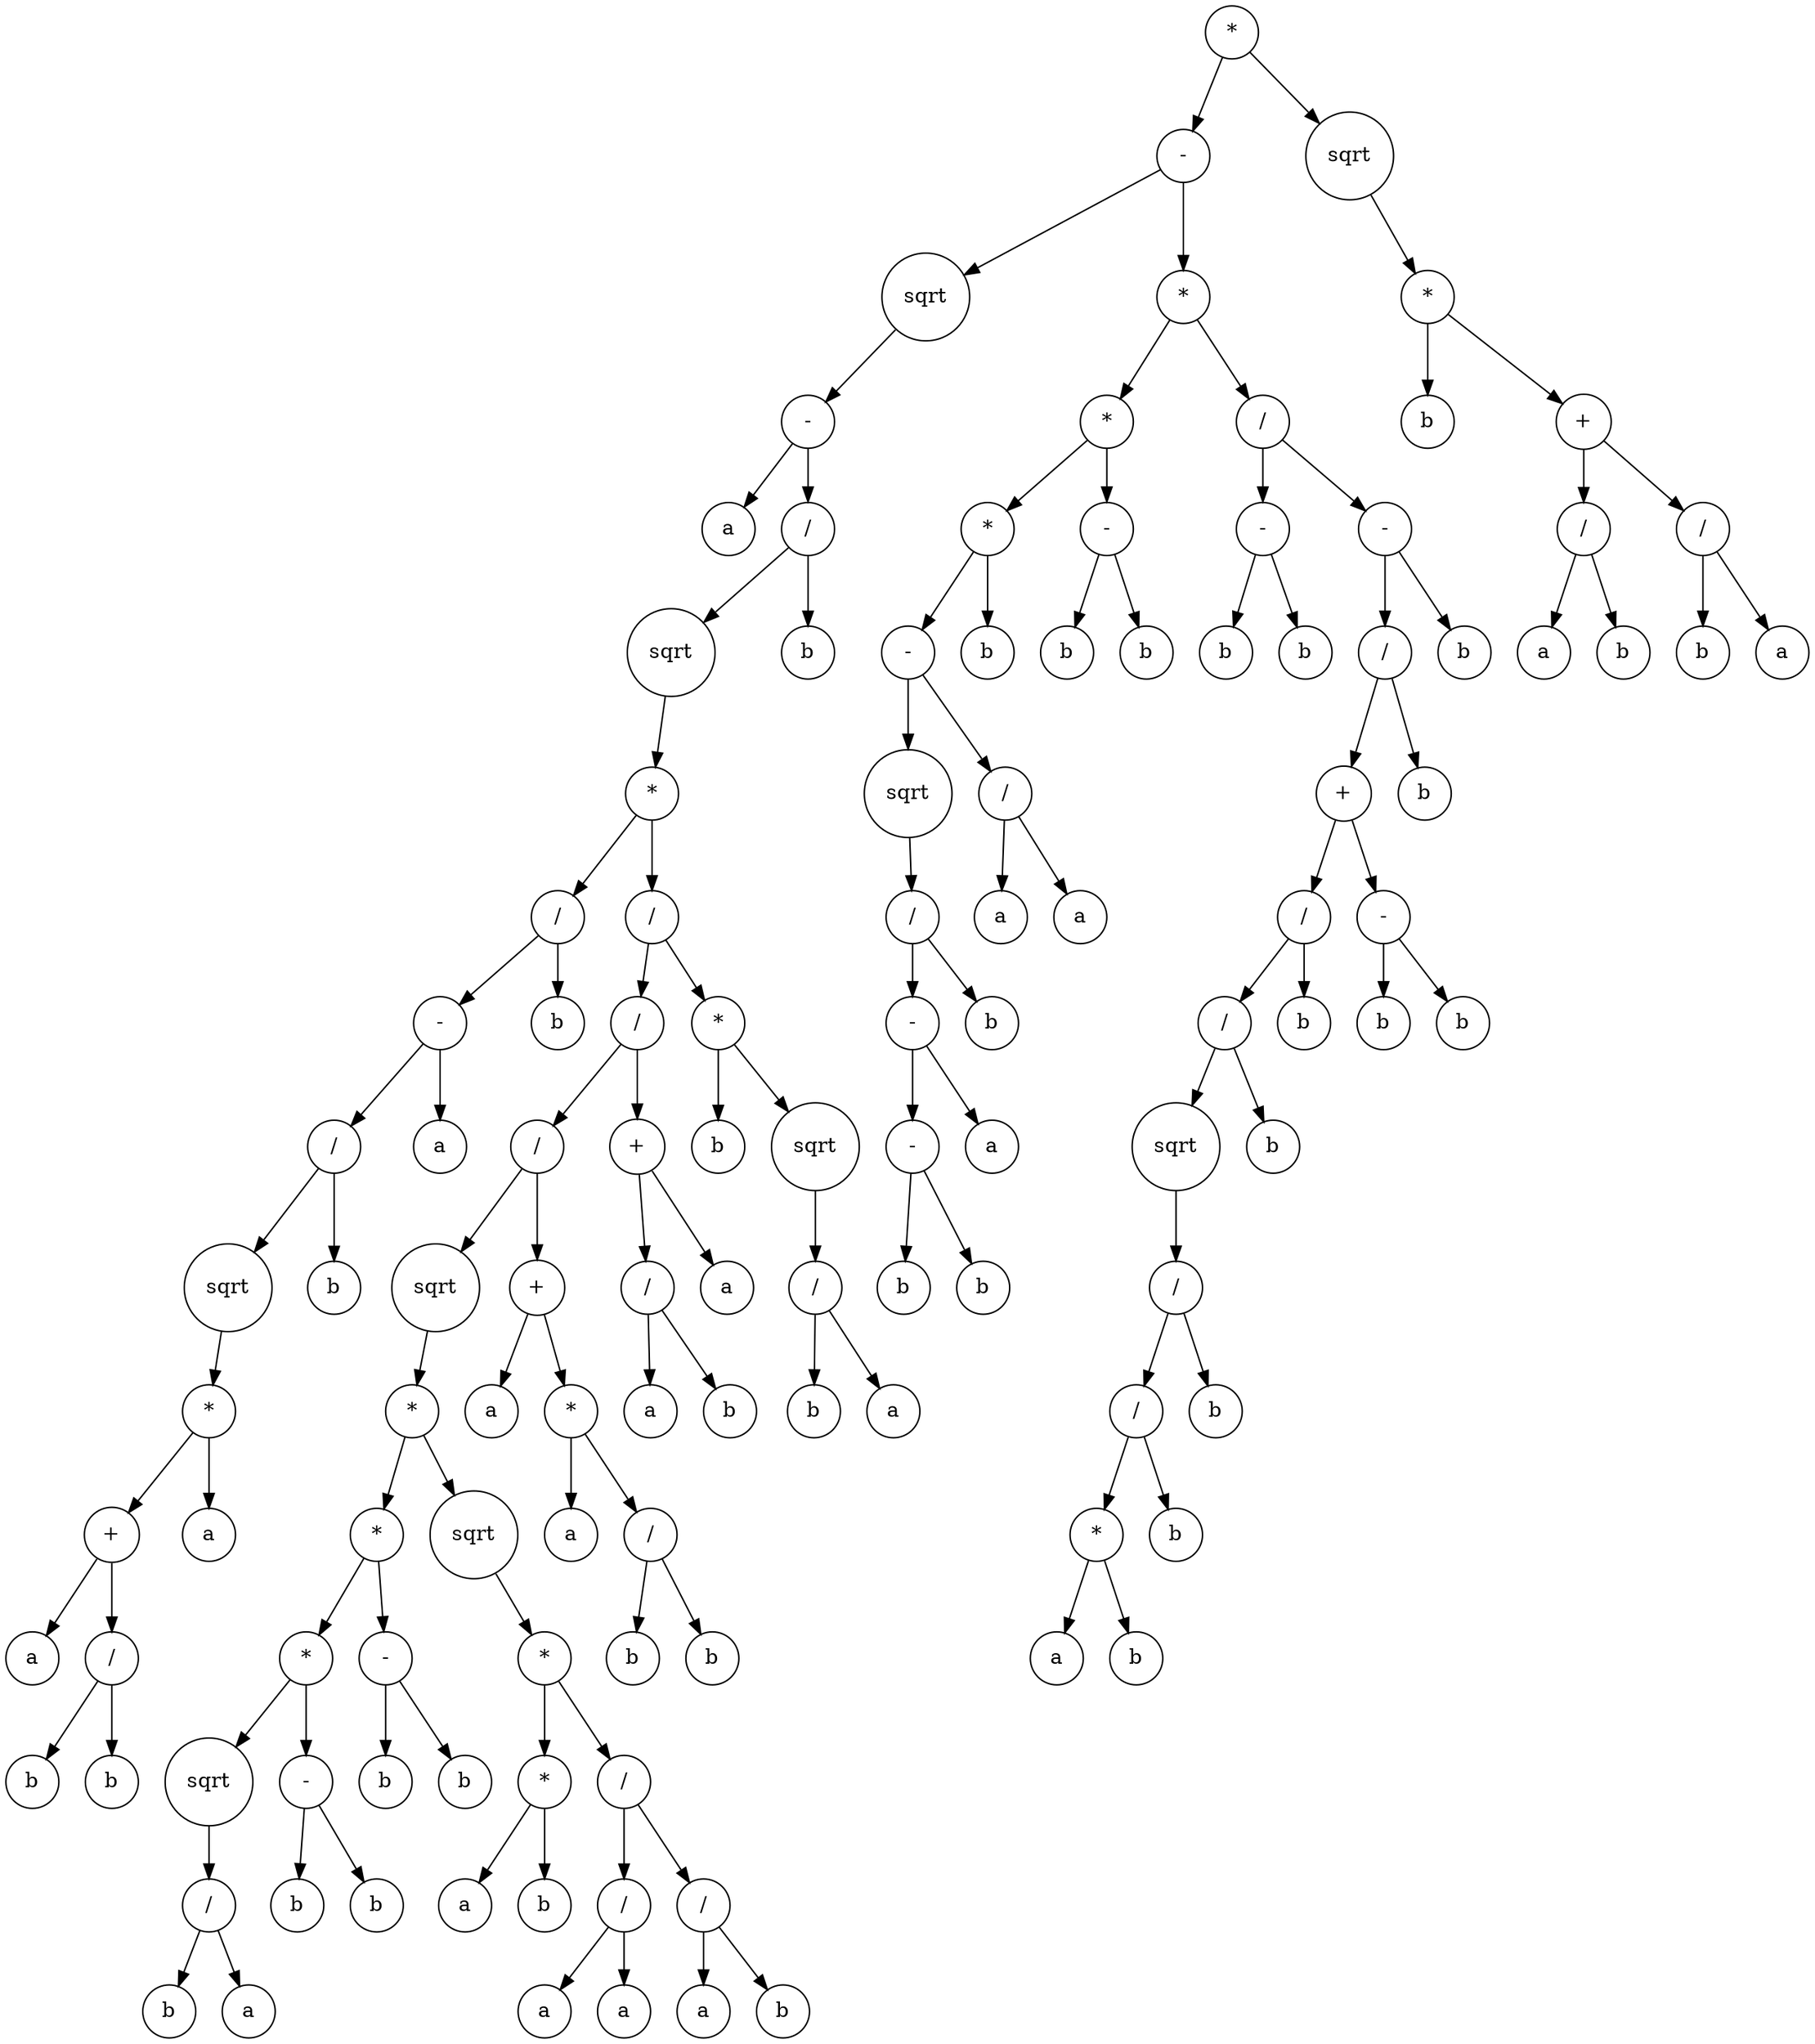 digraph g {
graph [ordering=out];
node [shape=circle];
n[label = "*"];
n0[label = "-"];
n00[label = "sqrt"];
n000[label = "-"];
n0000[label = "a"];
n000 -> n0000;
n0001[label = "/"];
n00010[label = "sqrt"];
n000100[label = "*"];
n0001000[label = "/"];
n00010000[label = "-"];
n000100000[label = "/"];
n0001000000[label = "sqrt"];
n00010000000[label = "*"];
n000100000000[label = "+"];
n0001000000000[label = "a"];
n000100000000 -> n0001000000000;
n0001000000001[label = "/"];
n00010000000010[label = "b"];
n0001000000001 -> n00010000000010;
n00010000000011[label = "b"];
n0001000000001 -> n00010000000011;
n000100000000 -> n0001000000001;
n00010000000 -> n000100000000;
n000100000001[label = "a"];
n00010000000 -> n000100000001;
n0001000000 -> n00010000000;
n000100000 -> n0001000000;
n0001000001[label = "b"];
n000100000 -> n0001000001;
n00010000 -> n000100000;
n000100001[label = "a"];
n00010000 -> n000100001;
n0001000 -> n00010000;
n00010001[label = "b"];
n0001000 -> n00010001;
n000100 -> n0001000;
n0001001[label = "/"];
n00010010[label = "/"];
n000100100[label = "/"];
n0001001000[label = "sqrt"];
n00010010000[label = "*"];
n000100100000[label = "*"];
n0001001000000[label = "*"];
n00010010000000[label = "sqrt"];
n000100100000000[label = "/"];
n0001001000000000[label = "b"];
n000100100000000 -> n0001001000000000;
n0001001000000001[label = "a"];
n000100100000000 -> n0001001000000001;
n00010010000000 -> n000100100000000;
n0001001000000 -> n00010010000000;
n00010010000001[label = "-"];
n000100100000010[label = "b"];
n00010010000001 -> n000100100000010;
n000100100000011[label = "b"];
n00010010000001 -> n000100100000011;
n0001001000000 -> n00010010000001;
n000100100000 -> n0001001000000;
n0001001000001[label = "-"];
n00010010000010[label = "b"];
n0001001000001 -> n00010010000010;
n00010010000011[label = "b"];
n0001001000001 -> n00010010000011;
n000100100000 -> n0001001000001;
n00010010000 -> n000100100000;
n000100100001[label = "sqrt"];
n0001001000010[label = "*"];
n00010010000100[label = "*"];
n000100100001000[label = "a"];
n00010010000100 -> n000100100001000;
n000100100001001[label = "b"];
n00010010000100 -> n000100100001001;
n0001001000010 -> n00010010000100;
n00010010000101[label = "/"];
n000100100001010[label = "/"];
n0001001000010100[label = "a"];
n000100100001010 -> n0001001000010100;
n0001001000010101[label = "a"];
n000100100001010 -> n0001001000010101;
n00010010000101 -> n000100100001010;
n000100100001011[label = "/"];
n0001001000010110[label = "a"];
n000100100001011 -> n0001001000010110;
n0001001000010111[label = "b"];
n000100100001011 -> n0001001000010111;
n00010010000101 -> n000100100001011;
n0001001000010 -> n00010010000101;
n000100100001 -> n0001001000010;
n00010010000 -> n000100100001;
n0001001000 -> n00010010000;
n000100100 -> n0001001000;
n0001001001[label = "+"];
n00010010010[label = "a"];
n0001001001 -> n00010010010;
n00010010011[label = "*"];
n000100100110[label = "a"];
n00010010011 -> n000100100110;
n000100100111[label = "/"];
n0001001001110[label = "b"];
n000100100111 -> n0001001001110;
n0001001001111[label = "b"];
n000100100111 -> n0001001001111;
n00010010011 -> n000100100111;
n0001001001 -> n00010010011;
n000100100 -> n0001001001;
n00010010 -> n000100100;
n000100101[label = "+"];
n0001001010[label = "/"];
n00010010100[label = "a"];
n0001001010 -> n00010010100;
n00010010101[label = "b"];
n0001001010 -> n00010010101;
n000100101 -> n0001001010;
n0001001011[label = "a"];
n000100101 -> n0001001011;
n00010010 -> n000100101;
n0001001 -> n00010010;
n00010011[label = "*"];
n000100110[label = "b"];
n00010011 -> n000100110;
n000100111[label = "sqrt"];
n0001001110[label = "/"];
n00010011100[label = "b"];
n0001001110 -> n00010011100;
n00010011101[label = "a"];
n0001001110 -> n00010011101;
n000100111 -> n0001001110;
n00010011 -> n000100111;
n0001001 -> n00010011;
n000100 -> n0001001;
n00010 -> n000100;
n0001 -> n00010;
n00011[label = "b"];
n0001 -> n00011;
n000 -> n0001;
n00 -> n000;
n0 -> n00;
n01[label = "*"];
n010[label = "*"];
n0100[label = "*"];
n01000[label = "-"];
n010000[label = "sqrt"];
n0100000[label = "/"];
n01000000[label = "-"];
n010000000[label = "-"];
n0100000000[label = "b"];
n010000000 -> n0100000000;
n0100000001[label = "b"];
n010000000 -> n0100000001;
n01000000 -> n010000000;
n010000001[label = "a"];
n01000000 -> n010000001;
n0100000 -> n01000000;
n01000001[label = "b"];
n0100000 -> n01000001;
n010000 -> n0100000;
n01000 -> n010000;
n010001[label = "/"];
n0100010[label = "a"];
n010001 -> n0100010;
n0100011[label = "a"];
n010001 -> n0100011;
n01000 -> n010001;
n0100 -> n01000;
n01001[label = "b"];
n0100 -> n01001;
n010 -> n0100;
n0101[label = "-"];
n01010[label = "b"];
n0101 -> n01010;
n01011[label = "b"];
n0101 -> n01011;
n010 -> n0101;
n01 -> n010;
n011[label = "/"];
n0110[label = "-"];
n01100[label = "b"];
n0110 -> n01100;
n01101[label = "b"];
n0110 -> n01101;
n011 -> n0110;
n0111[label = "-"];
n01110[label = "/"];
n011100[label = "+"];
n0111000[label = "/"];
n01110000[label = "/"];
n011100000[label = "sqrt"];
n0111000000[label = "/"];
n01110000000[label = "/"];
n011100000000[label = "*"];
n0111000000000[label = "a"];
n011100000000 -> n0111000000000;
n0111000000001[label = "b"];
n011100000000 -> n0111000000001;
n01110000000 -> n011100000000;
n011100000001[label = "b"];
n01110000000 -> n011100000001;
n0111000000 -> n01110000000;
n01110000001[label = "b"];
n0111000000 -> n01110000001;
n011100000 -> n0111000000;
n01110000 -> n011100000;
n011100001[label = "b"];
n01110000 -> n011100001;
n0111000 -> n01110000;
n01110001[label = "b"];
n0111000 -> n01110001;
n011100 -> n0111000;
n0111001[label = "-"];
n01110010[label = "b"];
n0111001 -> n01110010;
n01110011[label = "b"];
n0111001 -> n01110011;
n011100 -> n0111001;
n01110 -> n011100;
n011101[label = "b"];
n01110 -> n011101;
n0111 -> n01110;
n01111[label = "b"];
n0111 -> n01111;
n011 -> n0111;
n01 -> n011;
n0 -> n01;
n -> n0;
n1[label = "sqrt"];
n10[label = "*"];
n100[label = "b"];
n10 -> n100;
n101[label = "+"];
n1010[label = "/"];
n10100[label = "a"];
n1010 -> n10100;
n10101[label = "b"];
n1010 -> n10101;
n101 -> n1010;
n1011[label = "/"];
n10110[label = "b"];
n1011 -> n10110;
n10111[label = "a"];
n1011 -> n10111;
n101 -> n1011;
n10 -> n101;
n1 -> n10;
n -> n1;
}
